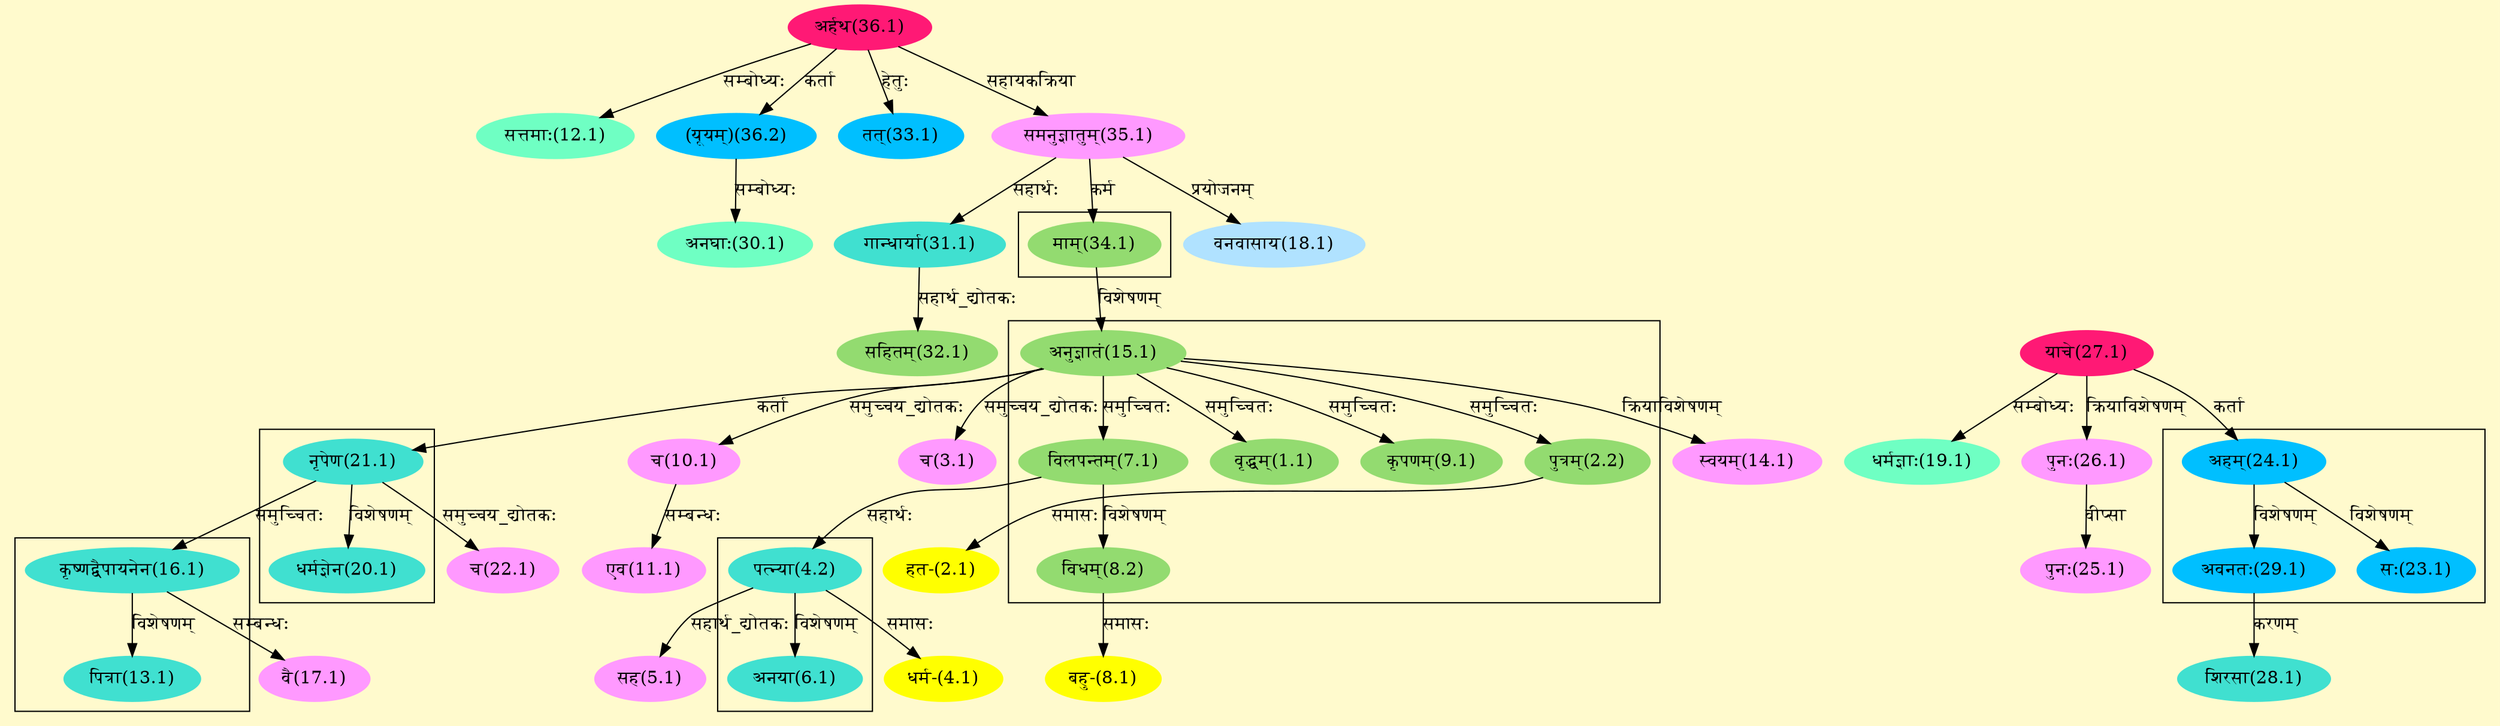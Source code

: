 digraph G{
rankdir=BT;
 compound=true;
 bgcolor="lemonchiffon1";

subgraph cluster_1{
Node1_1 [style=filled, color="#93DB70" label = "वृद्धम्(1.1)"]
Node15_1 [style=filled, color="#93DB70" label = "अनुज्ञातं(15.1)"]
Node2_2 [style=filled, color="#93DB70" label = "पुत्रम्(2.2)"]
Node7_1 [style=filled, color="#93DB70" label = "विलपन्तम्(7.1)"]
Node8_2 [style=filled, color="#93DB70" label = "विधम्(8.2)"]
Node9_1 [style=filled, color="#93DB70" label = "कृपणम्(9.1)"]

}

subgraph cluster_2{
Node6_1 [style=filled, color="#40E0D0" label = "अनया(6.1)"]
Node4_2 [style=filled, color="#40E0D0" label = "पत्न्या(4.2)"]

}

subgraph cluster_3{
Node13_1 [style=filled, color="#40E0D0" label = "पित्रा(13.1)"]
Node16_1 [style=filled, color="#40E0D0" label = "कृष्णद्वैपायनेन(16.1)"]

}

subgraph cluster_4{
Node15_1 [style=filled, color="#93DB70" label = "अनुज्ञातं(15.1)"]
Node34_1 [style=filled, color="#93DB70" label = "माम्(34.1)"]

}

subgraph cluster_5{
Node16_1 [style=filled, color="#40E0D0" label = "कृष्णद्वैपायनेन(16.1)"]
Node21_1 [style=filled, color="#40E0D0" label = "नृपेण(21.1)"]
Node20_1 [style=filled, color="#40E0D0" label = "धर्मज्ञेन(20.1)"]

}

subgraph cluster_6{
Node23_1 [style=filled, color="#00BFFF" label = "सः(23.1)"]
Node24_1 [style=filled, color="#00BFFF" label = "अहम्(24.1)"]
Node29_1 [style=filled, color="#00BFFF" label = "अवनतः(29.1)"]

}
Node2_1 [style=filled, color="#FFFF00" label = "हत-(2.1)"]
Node2_2 [style=filled, color="#93DB70" label = "पुत्रम्(2.2)"]
Node3_1 [style=filled, color="#FF99FF" label = "च(3.1)"]
Node15_1 [style=filled, color="#93DB70" label = "अनुज्ञातं(15.1)"]
Node4_1 [style=filled, color="#FFFF00" label = "धर्म-(4.1)"]
Node4_2 [style=filled, color="#40E0D0" label = "पत्न्या(4.2)"]
Node7_1 [style=filled, color="#93DB70" label = "विलपन्तम्(7.1)"]
Node5_1 [style=filled, color="#FF99FF" label = "सह(5.1)"]
Node8_1 [style=filled, color="#FFFF00" label = "बहु-(8.1)"]
Node8_2 [style=filled, color="#93DB70" label = "विधम्(8.2)"]
Node10_1 [style=filled, color="#FF99FF" label = "च(10.1)"]
Node11_1 [style=filled, color="#FF99FF" label = "एव(11.1)"]
Node12_1 [style=filled, color="#6FFFC3" label = "सत्तमाः(12.1)"]
Node36_1 [style=filled, color="#FF1975" label = "अर्हथ(36.1)"]
Node14_1 [style=filled, color="#FF99FF" label = "स्वयम्(14.1)"]
Node17_1 [style=filled, color="#FF99FF" label = "वै(17.1)"]
Node16_1 [style=filled, color="#40E0D0" label = "कृष्णद्वैपायनेन(16.1)"]
Node18_1 [style=filled, color="#B0E2FF" label = "वनवासाय(18.1)"]
Node35_1 [style=filled, color="#FF99FF" label = "समनुज्ञातुम्(35.1)"]
Node19_1 [style=filled, color="#6FFFC3" label = "धर्मज्ञाः(19.1)"]
Node27_1 [style=filled, color="#FF1975" label = "याचे(27.1)"]
Node21_1 [style=filled, color="#40E0D0" label = "नृपेण(21.1)"]
Node22_1 [style=filled, color="#FF99FF" label = "च(22.1)"]
Node24_1 [style=filled, color="#00BFFF" label = "अहम्(24.1)"]
Node25_1 [style=filled, color="#FF99FF" label = "पुनः(25.1)"]
Node26_1 [style=filled, color="#FF99FF" label = "पुनः(26.1)"]
Node [style=filled, color="" label = "()"]
Node28_1 [style=filled, color="#40E0D0" label = "शिरसा(28.1)"]
Node29_1 [style=filled, color="#00BFFF" label = "अवनतः(29.1)"]
Node30_1 [style=filled, color="#6FFFC3" label = "अनघाः(30.1)"]
Node36_2 [style=filled, color="#00BFFF" label = "(यूयम्)(36.2)"]
Node31_1 [style=filled, color="#40E0D0" label = "गान्धार्या(31.1)"]
Node32_1 [style=filled, color="#93DB70" label = "सहितम्(32.1)"]
Node33_1 [style=filled, color="#00BFFF" label = "तत्(33.1)"]
Node34_1 [style=filled, color="#93DB70" label = "माम्(34.1)"]
/* Start of Relations section */

Node1_1 -> Node15_1 [  label="समुच्चितः"  dir="back" ]
Node2_1 -> Node2_2 [  label="समासः"  dir="back" ]
Node2_2 -> Node15_1 [  label="समुच्चितः"  dir="back" ]
Node3_1 -> Node15_1 [  label="समुच्चय_द्योतकः"  dir="back" ]
Node4_1 -> Node4_2 [  label="समासः"  dir="back" ]
Node4_2 -> Node7_1 [  label="सहार्थः"  dir="back" ]
Node5_1 -> Node4_2 [  label="सहार्थ_द्योतकः"  dir="back" ]
Node6_1 -> Node4_2 [  label="विशेषणम्"  dir="back" ]
Node7_1 -> Node15_1 [  label="समुच्चितः"  dir="back" ]
Node8_1 -> Node8_2 [  label="समासः"  dir="back" ]
Node8_2 -> Node7_1 [  label="विशेषणम्"  dir="back" ]
Node9_1 -> Node15_1 [  label="समुच्चितः"  dir="back" ]
Node10_1 -> Node15_1 [  label="समुच्चय_द्योतकः"  dir="back" ]
Node11_1 -> Node10_1 [  label="सम्बन्धः"  dir="back" ]
Node12_1 -> Node36_1 [  label="सम्बोध्यः"  dir="back" ]
Node13_1 -> Node16_1 [  label="विशेषणम्"  dir="back" ]
Node14_1 -> Node15_1 [  label="क्रियाविशेषणम्"  dir="back" ]
Node15_1 -> Node34_1 [  label="विशेषणम्"  dir="back" ]
Node16_1 -> Node21_1 [  label="समुच्चितः"  dir="back" ]
Node17_1 -> Node16_1 [  label="सम्बन्धः"  dir="back" ]
Node18_1 -> Node35_1 [  label="प्रयोजनम्"  dir="back" ]
Node19_1 -> Node27_1 [  label="सम्बोध्यः"  dir="back" ]
Node20_1 -> Node21_1 [  label="विशेषणम्"  dir="back" ]
Node21_1 -> Node15_1 [  label="कर्ता"  dir="back" ]
Node22_1 -> Node21_1 [  label="समुच्चय_द्योतकः"  dir="back" ]
Node23_1 -> Node24_1 [  label="विशेषणम्"  dir="back" ]
Node24_1 -> Node27_1 [  label="कर्ता"  dir="back" ]
Node25_1 -> Node26_1 [  label="वीप्सा"  dir="back" ]
Node26_1 -> Node27_1 [  label="क्रियाविशेषणम्"  dir="back" ]
Node28_1 -> Node29_1 [  label="करणम्"  dir="back" ]
Node29_1 -> Node24_1 [  label="विशेषणम्"  dir="back" ]
Node30_1 -> Node36_2 [  label="सम्बोध्यः"  dir="back" ]
Node31_1 -> Node35_1 [  label="सहार्थः"  dir="back" ]
Node32_1 -> Node31_1 [  label="सहार्थ_द्योतकः"  dir="back" ]
Node33_1 -> Node36_1 [  label="हेतुः"  dir="back" ]
Node34_1 -> Node35_1 [  label="कर्म"  dir="back" ]
Node35_1 -> Node36_1 [  label="सहायकक्रिया"  dir="back" ]
Node36_2 -> Node36_1 [  label="कर्ता"  dir="back" ]
}
